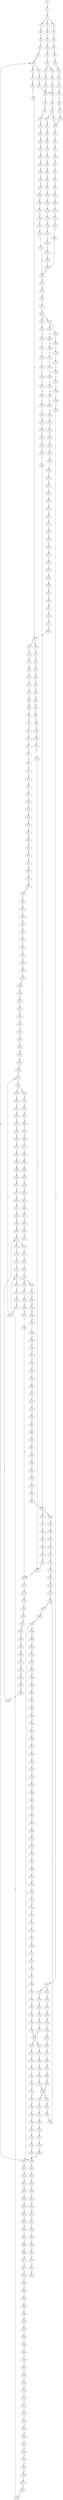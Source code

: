 strict digraph  {
	S0 -> S1 [ label = G ];
	S1 -> S2 [ label = G ];
	S2 -> S3 [ label = T ];
	S2 -> S4 [ label = G ];
	S2 -> S5 [ label = C ];
	S3 -> S6 [ label = C ];
	S4 -> S7 [ label = C ];
	S5 -> S8 [ label = A ];
	S6 -> S9 [ label = C ];
	S7 -> S10 [ label = T ];
	S8 -> S11 [ label = C ];
	S9 -> S12 [ label = C ];
	S10 -> S13 [ label = C ];
	S11 -> S14 [ label = C ];
	S12 -> S15 [ label = G ];
	S13 -> S16 [ label = A ];
	S14 -> S17 [ label = G ];
	S15 -> S18 [ label = A ];
	S16 -> S19 [ label = C ];
	S17 -> S20 [ label = A ];
	S18 -> S21 [ label = G ];
	S18 -> S22 [ label = A ];
	S19 -> S23 [ label = G ];
	S20 -> S24 [ label = G ];
	S20 -> S25 [ label = A ];
	S21 -> S26 [ label = T ];
	S22 -> S27 [ label = G ];
	S23 -> S28 [ label = T ];
	S24 -> S29 [ label = T ];
	S25 -> S30 [ label = T ];
	S26 -> S31 [ label = C ];
	S27 -> S32 [ label = T ];
	S28 -> S33 [ label = C ];
	S29 -> S34 [ label = C ];
	S30 -> S35 [ label = G ];
	S31 -> S36 [ label = C ];
	S32 -> S37 [ label = C ];
	S33 -> S38 [ label = C ];
	S34 -> S36 [ label = C ];
	S35 -> S39 [ label = T ];
	S36 -> S40 [ label = A ];
	S37 -> S41 [ label = G ];
	S38 -> S42 [ label = A ];
	S39 -> S43 [ label = A ];
	S40 -> S44 [ label = G ];
	S41 -> S45 [ label = C ];
	S41 -> S46 [ label = A ];
	S42 -> S47 [ label = G ];
	S43 -> S48 [ label = G ];
	S44 -> S49 [ label = T ];
	S44 -> S50 [ label = C ];
	S45 -> S51 [ label = G ];
	S46 -> S52 [ label = G ];
	S47 -> S53 [ label = C ];
	S48 -> S54 [ label = T ];
	S49 -> S55 [ label = A ];
	S50 -> S56 [ label = T ];
	S51 -> S57 [ label = G ];
	S52 -> S58 [ label = G ];
	S53 -> S56 [ label = T ];
	S54 -> S59 [ label = T ];
	S55 -> S60 [ label = G ];
	S56 -> S61 [ label = T ];
	S57 -> S62 [ label = C ];
	S58 -> S63 [ label = T ];
	S59 -> S64 [ label = T ];
	S60 -> S65 [ label = G ];
	S61 -> S66 [ label = C ];
	S62 -> S67 [ label = T ];
	S63 -> S68 [ label = A ];
	S64 -> S69 [ label = C ];
	S65 -> S70 [ label = G ];
	S66 -> S71 [ label = A ];
	S67 -> S72 [ label = A ];
	S68 -> S73 [ label = T ];
	S69 -> S74 [ label = A ];
	S70 -> S75 [ label = T ];
	S71 -> S76 [ label = C ];
	S72 -> S77 [ label = T ];
	S73 -> S78 [ label = A ];
	S74 -> S79 [ label = C ];
	S75 -> S80 [ label = C ];
	S76 -> S81 [ label = G ];
	S77 -> S82 [ label = A ];
	S78 -> S83 [ label = A ];
	S79 -> S84 [ label = T ];
	S80 -> S85 [ label = A ];
	S81 -> S86 [ label = C ];
	S82 -> S87 [ label = G ];
	S83 -> S88 [ label = G ];
	S84 -> S89 [ label = C ];
	S85 -> S90 [ label = C ];
	S86 -> S91 [ label = C ];
	S87 -> S92 [ label = T ];
	S88 -> S93 [ label = T ];
	S89 -> S94 [ label = C ];
	S90 -> S95 [ label = T ];
	S91 -> S96 [ label = C ];
	S92 -> S97 [ label = A ];
	S93 -> S98 [ label = C ];
	S94 -> S99 [ label = T ];
	S95 -> S100 [ label = C ];
	S96 -> S101 [ label = T ];
	S97 -> S102 [ label = G ];
	S98 -> S103 [ label = G ];
	S99 -> S104 [ label = T ];
	S100 -> S105 [ label = G ];
	S101 -> S106 [ label = T ];
	S102 -> S107 [ label = C ];
	S103 -> S108 [ label = T ];
	S104 -> S109 [ label = T ];
	S105 -> S110 [ label = C ];
	S106 -> S111 [ label = C ];
	S107 -> S112 [ label = C ];
	S108 -> S113 [ label = G ];
	S109 -> S114 [ label = C ];
	S110 -> S115 [ label = T ];
	S111 -> S116 [ label = A ];
	S112 -> S117 [ label = G ];
	S113 -> S118 [ label = G ];
	S114 -> S119 [ label = A ];
	S115 -> S120 [ label = T ];
	S116 -> S121 [ label = T ];
	S117 -> S122 [ label = A ];
	S118 -> S123 [ label = T ];
	S119 -> S124 [ label = T ];
	S120 -> S125 [ label = C ];
	S121 -> S126 [ label = C ];
	S122 -> S127 [ label = A ];
	S123 -> S128 [ label = A ];
	S124 -> S129 [ label = C ];
	S125 -> S130 [ label = A ];
	S126 -> S131 [ label = C ];
	S127 -> S132 [ label = A ];
	S128 -> S133 [ label = C ];
	S129 -> S134 [ label = C ];
	S130 -> S135 [ label = T ];
	S131 -> S136 [ label = A ];
	S132 -> S137 [ label = C ];
	S133 -> S138 [ label = C ];
	S134 -> S136 [ label = A ];
	S135 -> S139 [ label = C ];
	S136 -> S140 [ label = G ];
	S137 -> S141 [ label = C ];
	S138 -> S142 [ label = G ];
	S139 -> S131 [ label = C ];
	S140 -> S143 [ label = A ];
	S141 -> S144 [ label = C ];
	S142 -> S145 [ label = G ];
	S143 -> S146 [ label = A ];
	S144 -> S147 [ label = C ];
	S145 -> S148 [ label = T ];
	S146 -> S149 [ label = C ];
	S147 -> S150 [ label = G ];
	S148 -> S151 [ label = G ];
	S149 -> S152 [ label = C ];
	S150 -> S153 [ label = A ];
	S151 -> S154 [ label = G ];
	S152 -> S155 [ label = A ];
	S152 -> S156 [ label = G ];
	S153 -> S157 [ label = C ];
	S154 -> S158 [ label = T ];
	S155 -> S159 [ label = G ];
	S155 -> S160 [ label = C ];
	S156 -> S161 [ label = G ];
	S157 -> S162 [ label = T ];
	S158 -> S163 [ label = T ];
	S159 -> S164 [ label = A ];
	S160 -> S165 [ label = C ];
	S161 -> S166 [ label = A ];
	S162 -> S167 [ label = A ];
	S163 -> S168 [ label = A ];
	S164 -> S169 [ label = C ];
	S165 -> S170 [ label = A ];
	S166 -> S171 [ label = C ];
	S167 -> S172 [ label = G ];
	S168 -> S173 [ label = G ];
	S169 -> S174 [ label = T ];
	S170 -> S175 [ label = C ];
	S171 -> S176 [ label = G ];
	S172 -> S177 [ label = A ];
	S173 -> S178 [ label = A ];
	S174 -> S179 [ label = C ];
	S175 -> S180 [ label = C ];
	S176 -> S181 [ label = C ];
	S177 -> S182 [ label = A ];
	S178 -> S183 [ label = A ];
	S179 -> S184 [ label = C ];
	S180 -> S185 [ label = C ];
	S181 -> S186 [ label = C ];
	S182 -> S187 [ label = T ];
	S183 -> S188 [ label = G ];
	S184 -> S189 [ label = C ];
	S185 -> S190 [ label = C ];
	S186 -> S191 [ label = C ];
	S187 -> S192 [ label = C ];
	S188 -> S193 [ label = G ];
	S189 -> S194 [ label = A ];
	S190 -> S195 [ label = T ];
	S191 -> S196 [ label = A ];
	S192 -> S197 [ label = G ];
	S193 -> S198 [ label = G ];
	S194 -> S199 [ label = T ];
	S195 -> S200 [ label = T ];
	S196 -> S201 [ label = T ];
	S197 -> S202 [ label = G ];
	S198 -> S203 [ label = G ];
	S199 -> S204 [ label = C ];
	S200 -> S205 [ label = C ];
	S201 -> S206 [ label = C ];
	S202 -> S207 [ label = G ];
	S203 -> S208 [ label = T ];
	S203 -> S209 [ label = G ];
	S204 -> S210 [ label = T ];
	S205 -> S211 [ label = C ];
	S205 -> S212 [ label = G ];
	S206 -> S213 [ label = G ];
	S207 -> S214 [ label = T ];
	S208 -> S215 [ label = C ];
	S209 -> S216 [ label = T ];
	S210 -> S217 [ label = G ];
	S211 -> S218 [ label = T ];
	S212 -> S219 [ label = A ];
	S213 -> S220 [ label = T ];
	S214 -> S221 [ label = A ];
	S215 -> S222 [ label = T ];
	S216 -> S223 [ label = C ];
	S217 -> S224 [ label = C ];
	S218 -> S225 [ label = G ];
	S219 -> S226 [ label = T ];
	S220 -> S227 [ label = C ];
	S221 -> S228 [ label = T ];
	S222 -> S229 [ label = C ];
	S223 -> S230 [ label = C ];
	S224 -> S231 [ label = C ];
	S225 -> S232 [ label = T ];
	S226 -> S233 [ label = C ];
	S227 -> S234 [ label = C ];
	S228 -> S235 [ label = C ];
	S229 -> S236 [ label = T ];
	S230 -> S237 [ label = G ];
	S231 -> S238 [ label = A ];
	S232 -> S239 [ label = C ];
	S233 -> S240 [ label = G ];
	S234 -> S241 [ label = T ];
	S235 -> S242 [ label = C ];
	S236 -> S243 [ label = C ];
	S237 -> S244 [ label = C ];
	S237 -> S245 [ label = T ];
	S238 -> S246 [ label = G ];
	S239 -> S247 [ label = C ];
	S240 -> S248 [ label = T ];
	S241 -> S249 [ label = C ];
	S242 -> S250 [ label = C ];
	S243 -> S251 [ label = G ];
	S244 -> S252 [ label = C ];
	S245 -> S253 [ label = C ];
	S246 -> S254 [ label = T ];
	S247 -> S255 [ label = T ];
	S248 -> S256 [ label = T ];
	S249 -> S257 [ label = T ];
	S250 -> S258 [ label = G ];
	S251 -> S259 [ label = T ];
	S252 -> S260 [ label = G ];
	S253 -> S261 [ label = G ];
	S254 -> S262 [ label = C ];
	S255 -> S263 [ label = A ];
	S255 -> S264 [ label = T ];
	S256 -> S265 [ label = T ];
	S257 -> S266 [ label = T ];
	S257 -> S267 [ label = G ];
	S258 -> S268 [ label = A ];
	S259 -> S269 [ label = G ];
	S260 -> S270 [ label = G ];
	S261 -> S271 [ label = G ];
	S262 -> S272 [ label = G ];
	S263 -> S273 [ label = C ];
	S264 -> S274 [ label = G ];
	S265 -> S275 [ label = G ];
	S266 -> S276 [ label = C ];
	S267 -> S277 [ label = T ];
	S268 -> S278 [ label = A ];
	S269 -> S279 [ label = G ];
	S270 -> S280 [ label = A ];
	S271 -> S281 [ label = A ];
	S272 -> S282 [ label = T ];
	S273 -> S283 [ label = T ];
	S274 -> S284 [ label = T ];
	S275 -> S285 [ label = T ];
	S276 -> S286 [ label = T ];
	S277 -> S287 [ label = C ];
	S278 -> S288 [ label = A ];
	S279 -> S289 [ label = T ];
	S280 -> S290 [ label = A ];
	S281 -> S291 [ label = A ];
	S282 -> S292 [ label = A ];
	S283 -> S293 [ label = A ];
	S284 -> S294 [ label = A ];
	S285 -> S295 [ label = A ];
	S286 -> S296 [ label = C ];
	S287 -> S297 [ label = G ];
	S288 -> S298 [ label = G ];
	S289 -> S128 [ label = A ];
	S290 -> S299 [ label = C ];
	S291 -> S300 [ label = C ];
	S292 -> S301 [ label = A ];
	S293 -> S302 [ label = C ];
	S294 -> S303 [ label = G ];
	S295 -> S304 [ label = G ];
	S296 -> S305 [ label = G ];
	S297 -> S306 [ label = T ];
	S298 -> S307 [ label = T ];
	S299 -> S308 [ label = T ];
	S300 -> S309 [ label = A ];
	S300 -> S310 [ label = T ];
	S301 -> S311 [ label = G ];
	S302 -> S312 [ label = C ];
	S303 -> S313 [ label = G ];
	S304 -> S314 [ label = G ];
	S305 -> S315 [ label = G ];
	S306 -> S316 [ label = G ];
	S307 -> S317 [ label = G ];
	S308 -> S318 [ label = G ];
	S309 -> S319 [ label = G ];
	S310 -> S320 [ label = A ];
	S311 -> S321 [ label = A ];
	S312 -> S322 [ label = A ];
	S313 -> S323 [ label = A ];
	S314 -> S323 [ label = A ];
	S315 -> S324 [ label = A ];
	S316 -> S325 [ label = G ];
	S317 -> S326 [ label = T ];
	S318 -> S327 [ label = C ];
	S319 -> S328 [ label = G ];
	S320 -> S329 [ label = C ];
	S321 -> S330 [ label = C ];
	S322 -> S331 [ label = G ];
	S323 -> S332 [ label = G ];
	S323 -> S333 [ label = A ];
	S324 -> S334 [ label = G ];
	S325 -> S123 [ label = T ];
	S326 -> S335 [ label = C ];
	S327 -> S336 [ label = A ];
	S328 -> S337 [ label = A ];
	S329 -> S338 [ label = A ];
	S330 -> S339 [ label = G ];
	S331 -> S340 [ label = G ];
	S332 -> S341 [ label = A ];
	S333 -> S342 [ label = A ];
	S334 -> S343 [ label = A ];
	S335 -> S344 [ label = G ];
	S336 -> S345 [ label = A ];
	S337 -> S346 [ label = A ];
	S338 -> S347 [ label = A ];
	S339 -> S348 [ label = G ];
	S340 -> S349 [ label = A ];
	S341 -> S350 [ label = G ];
	S342 -> S351 [ label = G ];
	S343 -> S352 [ label = G ];
	S344 -> S353 [ label = T ];
	S345 -> S354 [ label = C ];
	S346 -> S355 [ label = T ];
	S347 -> S356 [ label = C ];
	S348 -> S357 [ label = C ];
	S349 -> S358 [ label = G ];
	S350 -> S359 [ label = G ];
	S351 -> S360 [ label = G ];
	S352 -> S361 [ label = G ];
	S353 -> S362 [ label = C ];
	S354 -> S363 [ label = C ];
	S355 -> S364 [ label = A ];
	S356 -> S365 [ label = G ];
	S357 -> S366 [ label = T ];
	S358 -> S367 [ label = A ];
	S359 -> S368 [ label = T ];
	S360 -> S369 [ label = T ];
	S361 -> S368 [ label = T ];
	S362 -> S370 [ label = G ];
	S363 -> S371 [ label = A ];
	S364 -> S372 [ label = G ];
	S365 -> S373 [ label = A ];
	S366 -> S374 [ label = C ];
	S367 -> S375 [ label = G ];
	S368 -> S376 [ label = C ];
	S369 -> S377 [ label = C ];
	S370 -> S378 [ label = G ];
	S371 -> S379 [ label = G ];
	S372 -> S380 [ label = T ];
	S373 -> S381 [ label = A ];
	S374 -> S382 [ label = T ];
	S375 -> S383 [ label = T ];
	S376 -> S384 [ label = C ];
	S377 -> S385 [ label = C ];
	S378 -> S386 [ label = A ];
	S379 -> S387 [ label = A ];
	S380 -> S388 [ label = C ];
	S381 -> S389 [ label = A ];
	S382 -> S390 [ label = C ];
	S383 -> S391 [ label = C ];
	S384 -> S392 [ label = C ];
	S385 -> S393 [ label = C ];
	S386 -> S291 [ label = A ];
	S387 -> S394 [ label = A ];
	S388 -> S395 [ label = T ];
	S389 -> S396 [ label = A ];
	S390 -> S397 [ label = G ];
	S391 -> S398 [ label = A ];
	S392 -> S399 [ label = A ];
	S392 -> S400 [ label = G ];
	S393 -> S400 [ label = G ];
	S394 -> S401 [ label = C ];
	S395 -> S402 [ label = C ];
	S396 -> S403 [ label = C ];
	S397 -> S404 [ label = A ];
	S398 -> S405 [ label = G ];
	S399 -> S406 [ label = G ];
	S400 -> S407 [ label = G ];
	S400 -> S18 [ label = A ];
	S401 -> S408 [ label = A ];
	S402 -> S409 [ label = T ];
	S403 -> S410 [ label = A ];
	S404 -> S411 [ label = A ];
	S405 -> S412 [ label = G ];
	S406 -> S413 [ label = A ];
	S407 -> S414 [ label = A ];
	S408 -> S415 [ label = G ];
	S409 -> S416 [ label = C ];
	S410 -> S417 [ label = G ];
	S411 -> S418 [ label = G ];
	S412 -> S419 [ label = A ];
	S413 -> S420 [ label = G ];
	S414 -> S421 [ label = G ];
	S415 -> S422 [ label = C ];
	S416 -> S423 [ label = T ];
	S417 -> S424 [ label = A ];
	S418 -> S425 [ label = T ];
	S419 -> S426 [ label = C ];
	S420 -> S427 [ label = C ];
	S421 -> S428 [ label = G ];
	S422 -> S429 [ label = C ];
	S423 -> S430 [ label = G ];
	S424 -> S431 [ label = A ];
	S425 -> S432 [ label = C ];
	S426 -> S433 [ label = C ];
	S427 -> S434 [ label = C ];
	S428 -> S435 [ label = C ];
	S429 -> S436 [ label = G ];
	S430 -> S437 [ label = A ];
	S431 -> S438 [ label = G ];
	S432 -> S41 [ label = G ];
	S433 -> S439 [ label = A ];
	S434 -> S440 [ label = A ];
	S435 -> S441 [ label = G ];
	S436 -> S442 [ label = T ];
	S437 -> S443 [ label = G ];
	S438 -> S444 [ label = G ];
	S439 -> S445 [ label = G ];
	S440 -> S446 [ label = C ];
	S441 -> S447 [ label = T ];
	S442 -> S448 [ label = C ];
	S443 -> S449 [ label = T ];
	S444 -> S450 [ label = G ];
	S445 -> S451 [ label = T ];
	S446 -> S452 [ label = G ];
	S447 -> S453 [ label = G ];
	S448 -> S454 [ label = C ];
	S449 -> S455 [ label = A ];
	S450 -> S203 [ label = G ];
	S451 -> S456 [ label = C ];
	S452 -> S457 [ label = G ];
	S453 -> S458 [ label = G ];
	S454 -> S459 [ label = T ];
	S456 -> S460 [ label = T ];
	S457 -> S461 [ label = T ];
	S458 -> S462 [ label = T ];
	S459 -> S463 [ label = C ];
	S460 -> S464 [ label = C ];
	S461 -> S465 [ label = T ];
	S462 -> S466 [ label = A ];
	S463 -> S257 [ label = T ];
	S464 -> S467 [ label = T ];
	S465 -> S468 [ label = A ];
	S466 -> S469 [ label = T ];
	S467 -> S470 [ label = G ];
	S468 -> S471 [ label = C ];
	S469 -> S472 [ label = G ];
	S470 -> S473 [ label = T ];
	S471 -> S474 [ label = T ];
	S472 -> S475 [ label = A ];
	S473 -> S476 [ label = A ];
	S474 -> S477 [ label = G ];
	S475 -> S478 [ label = G ];
	S477 -> S479 [ label = C ];
	S478 -> S480 [ label = C ];
	S479 -> S481 [ label = A ];
	S480 -> S482 [ label = G ];
	S481 -> S483 [ label = G ];
	S482 -> S484 [ label = G ];
	S483 -> S485 [ label = A ];
	S484 -> S486 [ label = T ];
	S485 -> S487 [ label = C ];
	S486 -> S488 [ label = C ];
	S487 -> S489 [ label = G ];
	S488 -> S490 [ label = G ];
	S489 -> S491 [ label = G ];
	S490 -> S492 [ label = C ];
	S491 -> S493 [ label = A ];
	S492 -> S494 [ label = A ];
	S493 -> S495 [ label = C ];
	S494 -> S496 [ label = C ];
	S495 -> S497 [ label = A ];
	S496 -> S498 [ label = G ];
	S497 -> S499 [ label = C ];
	S498 -> S500 [ label = C ];
	S499 -> S501 [ label = A ];
	S500 -> S502 [ label = G ];
	S501 -> S503 [ label = C ];
	S502 -> S504 [ label = C ];
	S503 -> S505 [ label = C ];
	S504 -> S506 [ label = G ];
	S505 -> S507 [ label = T ];
	S506 -> S508 [ label = G ];
	S507 -> S509 [ label = C ];
	S508 -> S510 [ label = C ];
	S509 -> S511 [ label = T ];
	S510 -> S512 [ label = T ];
	S511 -> S513 [ label = A ];
	S512 -> S514 [ label = G ];
	S513 -> S515 [ label = G ];
	S514 -> S516 [ label = G ];
	S515 -> S517 [ label = A ];
	S516 -> S518 [ label = A ];
	S517 -> S519 [ label = A ];
	S518 -> S520 [ label = A ];
	S519 -> S521 [ label = C ];
	S520 -> S522 [ label = T ];
	S521 -> S523 [ label = G ];
	S522 -> S524 [ label = G ];
	S523 -> S525 [ label = A ];
	S524 -> S526 [ label = G ];
	S525 -> S527 [ label = G ];
	S526 -> S528 [ label = G ];
	S527 -> S529 [ label = G ];
	S528 -> S530 [ label = G ];
	S529 -> S531 [ label = T ];
	S530 -> S532 [ label = T ];
	S531 -> S533 [ label = G ];
	S532 -> S534 [ label = C ];
	S533 -> S535 [ label = T ];
	S534 -> S536 [ label = C ];
	S535 -> S537 [ label = C ];
	S536 -> S237 [ label = G ];
	S537 -> S538 [ label = C ];
	S538 -> S539 [ label = C ];
	S539 -> S540 [ label = T ];
	S540 -> S541 [ label = G ];
	S541 -> S542 [ label = T ];
	S542 -> S543 [ label = C ];
	S543 -> S544 [ label = C ];
	S544 -> S255 [ label = T ];
}
